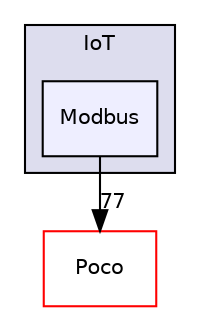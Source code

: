 digraph "AppFrameWork/include/IoT/Modbus" {
  compound=true
  node [ fontsize="10", fontname="Helvetica"];
  edge [ labelfontsize="10", labelfontname="Helvetica"];
  subgraph clusterdir_b3cd7bd63d954071f0f0f4c2b9f78ea6 {
    graph [ bgcolor="#ddddee", pencolor="black", label="IoT" fontname="Helvetica", fontsize="10", URL="dir_b3cd7bd63d954071f0f0f4c2b9f78ea6.html"]
  dir_4ccdcc4e8075432a965f8446b125107f [shape=box, label="Modbus", style="filled", fillcolor="#eeeeff", pencolor="black", URL="dir_4ccdcc4e8075432a965f8446b125107f.html"];
  }
  dir_59c12342eddca02fbd00a40f57d0211b [shape=box label="Poco" fillcolor="white" style="filled" color="red" URL="dir_59c12342eddca02fbd00a40f57d0211b.html"];
  dir_4ccdcc4e8075432a965f8446b125107f->dir_59c12342eddca02fbd00a40f57d0211b [headlabel="77", labeldistance=1.5 headhref="dir_000016_000025.html"];
}
